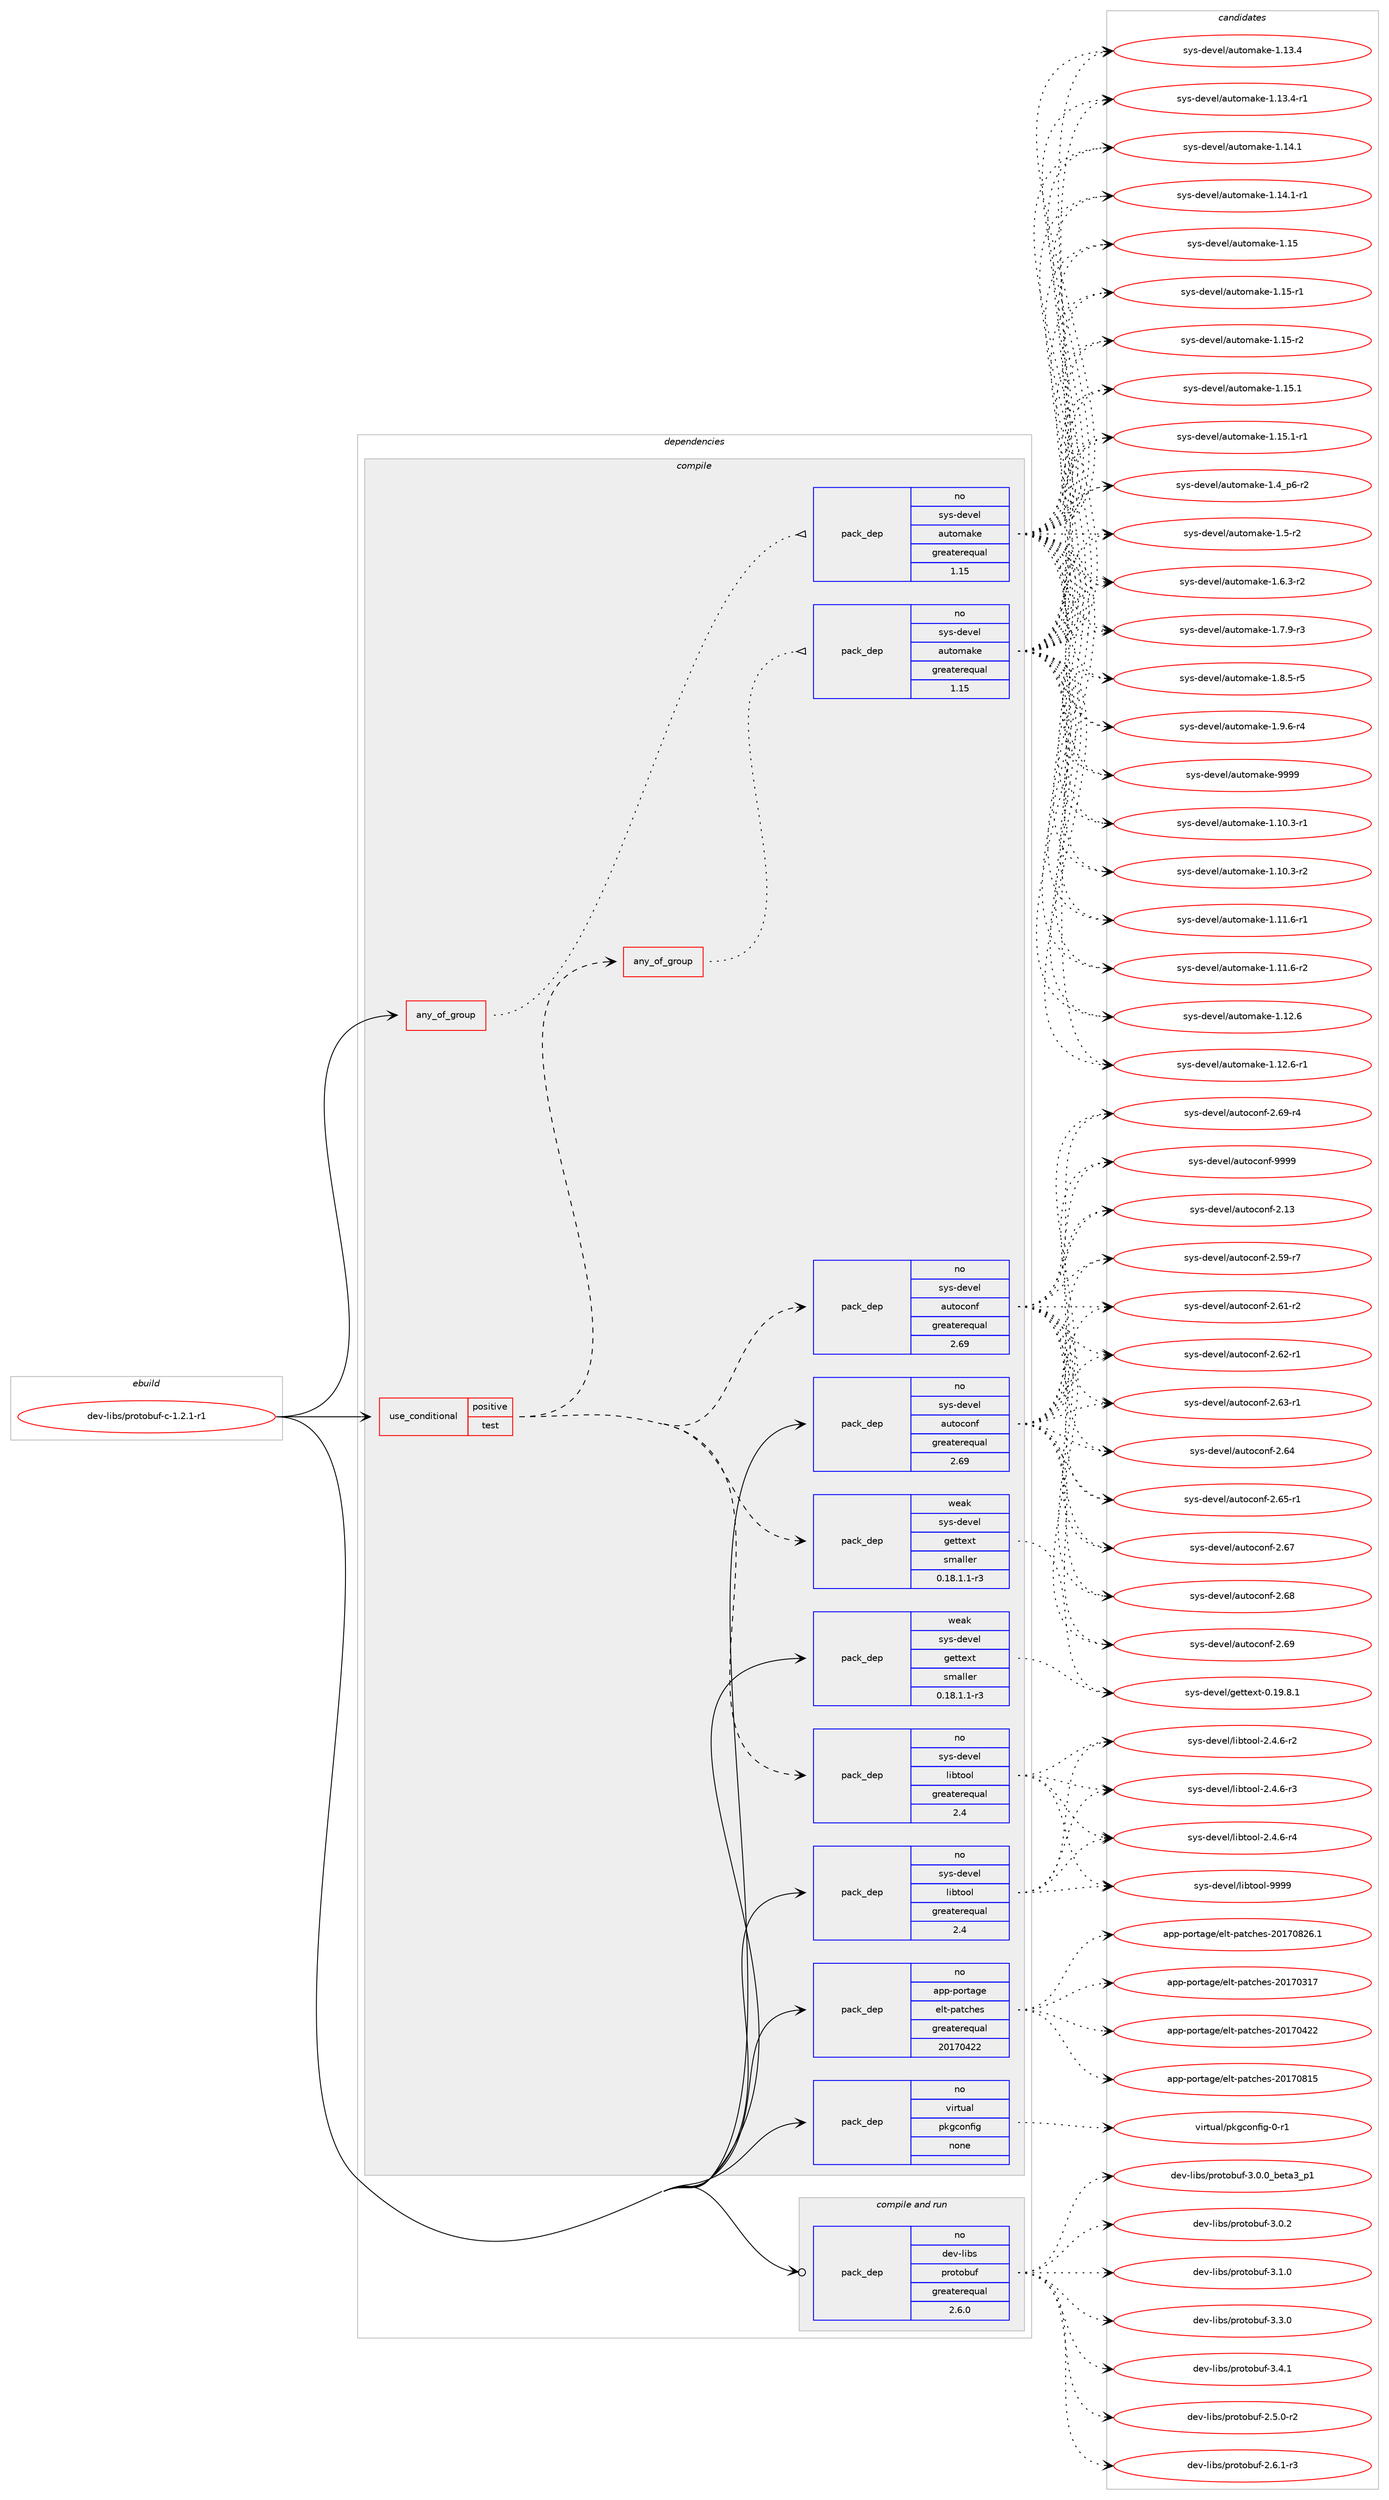digraph prolog {

# *************
# Graph options
# *************

newrank=true;
concentrate=true;
compound=true;
graph [rankdir=LR,fontname=Helvetica,fontsize=10,ranksep=1.5];#, ranksep=2.5, nodesep=0.2];
edge  [arrowhead=vee];
node  [fontname=Helvetica,fontsize=10];

# **********
# The ebuild
# **********

subgraph cluster_leftcol {
color=gray;
rank=same;
label=<<i>ebuild</i>>;
id [label="dev-libs/protobuf-c-1.2.1-r1", color=red, width=4, href="../dev-libs/protobuf-c-1.2.1-r1.svg"];
}

# ****************
# The dependencies
# ****************

subgraph cluster_midcol {
color=gray;
label=<<i>dependencies</i>>;
subgraph cluster_compile {
fillcolor="#eeeeee";
style=filled;
label=<<i>compile</i>>;
subgraph any3530 {
dependency118867 [label=<<TABLE BORDER="0" CELLBORDER="1" CELLSPACING="0" CELLPADDING="4"><TR><TD CELLPADDING="10">any_of_group</TD></TR></TABLE>>, shape=none, color=red];subgraph pack89574 {
dependency118868 [label=<<TABLE BORDER="0" CELLBORDER="1" CELLSPACING="0" CELLPADDING="4" WIDTH="220"><TR><TD ROWSPAN="6" CELLPADDING="30">pack_dep</TD></TR><TR><TD WIDTH="110">no</TD></TR><TR><TD>sys-devel</TD></TR><TR><TD>automake</TD></TR><TR><TD>greaterequal</TD></TR><TR><TD>1.15</TD></TR></TABLE>>, shape=none, color=blue];
}
dependency118867:e -> dependency118868:w [weight=20,style="dotted",arrowhead="oinv"];
}
id:e -> dependency118867:w [weight=20,style="solid",arrowhead="vee"];
subgraph cond25731 {
dependency118869 [label=<<TABLE BORDER="0" CELLBORDER="1" CELLSPACING="0" CELLPADDING="4"><TR><TD ROWSPAN="3" CELLPADDING="10">use_conditional</TD></TR><TR><TD>positive</TD></TR><TR><TD>test</TD></TR></TABLE>>, shape=none, color=red];
subgraph pack89575 {
dependency118870 [label=<<TABLE BORDER="0" CELLBORDER="1" CELLSPACING="0" CELLPADDING="4" WIDTH="220"><TR><TD ROWSPAN="6" CELLPADDING="30">pack_dep</TD></TR><TR><TD WIDTH="110">weak</TD></TR><TR><TD>sys-devel</TD></TR><TR><TD>gettext</TD></TR><TR><TD>smaller</TD></TR><TR><TD>0.18.1.1-r3</TD></TR></TABLE>>, shape=none, color=blue];
}
dependency118869:e -> dependency118870:w [weight=20,style="dashed",arrowhead="vee"];
subgraph any3531 {
dependency118871 [label=<<TABLE BORDER="0" CELLBORDER="1" CELLSPACING="0" CELLPADDING="4"><TR><TD CELLPADDING="10">any_of_group</TD></TR></TABLE>>, shape=none, color=red];subgraph pack89576 {
dependency118872 [label=<<TABLE BORDER="0" CELLBORDER="1" CELLSPACING="0" CELLPADDING="4" WIDTH="220"><TR><TD ROWSPAN="6" CELLPADDING="30">pack_dep</TD></TR><TR><TD WIDTH="110">no</TD></TR><TR><TD>sys-devel</TD></TR><TR><TD>automake</TD></TR><TR><TD>greaterequal</TD></TR><TR><TD>1.15</TD></TR></TABLE>>, shape=none, color=blue];
}
dependency118871:e -> dependency118872:w [weight=20,style="dotted",arrowhead="oinv"];
}
dependency118869:e -> dependency118871:w [weight=20,style="dashed",arrowhead="vee"];
subgraph pack89577 {
dependency118873 [label=<<TABLE BORDER="0" CELLBORDER="1" CELLSPACING="0" CELLPADDING="4" WIDTH="220"><TR><TD ROWSPAN="6" CELLPADDING="30">pack_dep</TD></TR><TR><TD WIDTH="110">no</TD></TR><TR><TD>sys-devel</TD></TR><TR><TD>autoconf</TD></TR><TR><TD>greaterequal</TD></TR><TR><TD>2.69</TD></TR></TABLE>>, shape=none, color=blue];
}
dependency118869:e -> dependency118873:w [weight=20,style="dashed",arrowhead="vee"];
subgraph pack89578 {
dependency118874 [label=<<TABLE BORDER="0" CELLBORDER="1" CELLSPACING="0" CELLPADDING="4" WIDTH="220"><TR><TD ROWSPAN="6" CELLPADDING="30">pack_dep</TD></TR><TR><TD WIDTH="110">no</TD></TR><TR><TD>sys-devel</TD></TR><TR><TD>libtool</TD></TR><TR><TD>greaterequal</TD></TR><TR><TD>2.4</TD></TR></TABLE>>, shape=none, color=blue];
}
dependency118869:e -> dependency118874:w [weight=20,style="dashed",arrowhead="vee"];
}
id:e -> dependency118869:w [weight=20,style="solid",arrowhead="vee"];
subgraph pack89579 {
dependency118875 [label=<<TABLE BORDER="0" CELLBORDER="1" CELLSPACING="0" CELLPADDING="4" WIDTH="220"><TR><TD ROWSPAN="6" CELLPADDING="30">pack_dep</TD></TR><TR><TD WIDTH="110">no</TD></TR><TR><TD>app-portage</TD></TR><TR><TD>elt-patches</TD></TR><TR><TD>greaterequal</TD></TR><TR><TD>20170422</TD></TR></TABLE>>, shape=none, color=blue];
}
id:e -> dependency118875:w [weight=20,style="solid",arrowhead="vee"];
subgraph pack89580 {
dependency118876 [label=<<TABLE BORDER="0" CELLBORDER="1" CELLSPACING="0" CELLPADDING="4" WIDTH="220"><TR><TD ROWSPAN="6" CELLPADDING="30">pack_dep</TD></TR><TR><TD WIDTH="110">no</TD></TR><TR><TD>sys-devel</TD></TR><TR><TD>autoconf</TD></TR><TR><TD>greaterequal</TD></TR><TR><TD>2.69</TD></TR></TABLE>>, shape=none, color=blue];
}
id:e -> dependency118876:w [weight=20,style="solid",arrowhead="vee"];
subgraph pack89581 {
dependency118877 [label=<<TABLE BORDER="0" CELLBORDER="1" CELLSPACING="0" CELLPADDING="4" WIDTH="220"><TR><TD ROWSPAN="6" CELLPADDING="30">pack_dep</TD></TR><TR><TD WIDTH="110">no</TD></TR><TR><TD>sys-devel</TD></TR><TR><TD>libtool</TD></TR><TR><TD>greaterequal</TD></TR><TR><TD>2.4</TD></TR></TABLE>>, shape=none, color=blue];
}
id:e -> dependency118877:w [weight=20,style="solid",arrowhead="vee"];
subgraph pack89582 {
dependency118878 [label=<<TABLE BORDER="0" CELLBORDER="1" CELLSPACING="0" CELLPADDING="4" WIDTH="220"><TR><TD ROWSPAN="6" CELLPADDING="30">pack_dep</TD></TR><TR><TD WIDTH="110">no</TD></TR><TR><TD>virtual</TD></TR><TR><TD>pkgconfig</TD></TR><TR><TD>none</TD></TR><TR><TD></TD></TR></TABLE>>, shape=none, color=blue];
}
id:e -> dependency118878:w [weight=20,style="solid",arrowhead="vee"];
subgraph pack89583 {
dependency118879 [label=<<TABLE BORDER="0" CELLBORDER="1" CELLSPACING="0" CELLPADDING="4" WIDTH="220"><TR><TD ROWSPAN="6" CELLPADDING="30">pack_dep</TD></TR><TR><TD WIDTH="110">weak</TD></TR><TR><TD>sys-devel</TD></TR><TR><TD>gettext</TD></TR><TR><TD>smaller</TD></TR><TR><TD>0.18.1.1-r3</TD></TR></TABLE>>, shape=none, color=blue];
}
id:e -> dependency118879:w [weight=20,style="solid",arrowhead="vee"];
}
subgraph cluster_compileandrun {
fillcolor="#eeeeee";
style=filled;
label=<<i>compile and run</i>>;
subgraph pack89584 {
dependency118880 [label=<<TABLE BORDER="0" CELLBORDER="1" CELLSPACING="0" CELLPADDING="4" WIDTH="220"><TR><TD ROWSPAN="6" CELLPADDING="30">pack_dep</TD></TR><TR><TD WIDTH="110">no</TD></TR><TR><TD>dev-libs</TD></TR><TR><TD>protobuf</TD></TR><TR><TD>greaterequal</TD></TR><TR><TD>2.6.0</TD></TR></TABLE>>, shape=none, color=blue];
}
id:e -> dependency118880:w [weight=20,style="solid",arrowhead="odotvee"];
}
subgraph cluster_run {
fillcolor="#eeeeee";
style=filled;
label=<<i>run</i>>;
}
}

# **************
# The candidates
# **************

subgraph cluster_choices {
rank=same;
color=gray;
label=<<i>candidates</i>>;

subgraph choice89574 {
color=black;
nodesep=1;
choice11512111545100101118101108479711711611110997107101454946494846514511449 [label="sys-devel/automake-1.10.3-r1", color=red, width=4,href="../sys-devel/automake-1.10.3-r1.svg"];
choice11512111545100101118101108479711711611110997107101454946494846514511450 [label="sys-devel/automake-1.10.3-r2", color=red, width=4,href="../sys-devel/automake-1.10.3-r2.svg"];
choice11512111545100101118101108479711711611110997107101454946494946544511449 [label="sys-devel/automake-1.11.6-r1", color=red, width=4,href="../sys-devel/automake-1.11.6-r1.svg"];
choice11512111545100101118101108479711711611110997107101454946494946544511450 [label="sys-devel/automake-1.11.6-r2", color=red, width=4,href="../sys-devel/automake-1.11.6-r2.svg"];
choice1151211154510010111810110847971171161111099710710145494649504654 [label="sys-devel/automake-1.12.6", color=red, width=4,href="../sys-devel/automake-1.12.6.svg"];
choice11512111545100101118101108479711711611110997107101454946495046544511449 [label="sys-devel/automake-1.12.6-r1", color=red, width=4,href="../sys-devel/automake-1.12.6-r1.svg"];
choice1151211154510010111810110847971171161111099710710145494649514652 [label="sys-devel/automake-1.13.4", color=red, width=4,href="../sys-devel/automake-1.13.4.svg"];
choice11512111545100101118101108479711711611110997107101454946495146524511449 [label="sys-devel/automake-1.13.4-r1", color=red, width=4,href="../sys-devel/automake-1.13.4-r1.svg"];
choice1151211154510010111810110847971171161111099710710145494649524649 [label="sys-devel/automake-1.14.1", color=red, width=4,href="../sys-devel/automake-1.14.1.svg"];
choice11512111545100101118101108479711711611110997107101454946495246494511449 [label="sys-devel/automake-1.14.1-r1", color=red, width=4,href="../sys-devel/automake-1.14.1-r1.svg"];
choice115121115451001011181011084797117116111109971071014549464953 [label="sys-devel/automake-1.15", color=red, width=4,href="../sys-devel/automake-1.15.svg"];
choice1151211154510010111810110847971171161111099710710145494649534511449 [label="sys-devel/automake-1.15-r1", color=red, width=4,href="../sys-devel/automake-1.15-r1.svg"];
choice1151211154510010111810110847971171161111099710710145494649534511450 [label="sys-devel/automake-1.15-r2", color=red, width=4,href="../sys-devel/automake-1.15-r2.svg"];
choice1151211154510010111810110847971171161111099710710145494649534649 [label="sys-devel/automake-1.15.1", color=red, width=4,href="../sys-devel/automake-1.15.1.svg"];
choice11512111545100101118101108479711711611110997107101454946495346494511449 [label="sys-devel/automake-1.15.1-r1", color=red, width=4,href="../sys-devel/automake-1.15.1-r1.svg"];
choice115121115451001011181011084797117116111109971071014549465295112544511450 [label="sys-devel/automake-1.4_p6-r2", color=red, width=4,href="../sys-devel/automake-1.4_p6-r2.svg"];
choice11512111545100101118101108479711711611110997107101454946534511450 [label="sys-devel/automake-1.5-r2", color=red, width=4,href="../sys-devel/automake-1.5-r2.svg"];
choice115121115451001011181011084797117116111109971071014549465446514511450 [label="sys-devel/automake-1.6.3-r2", color=red, width=4,href="../sys-devel/automake-1.6.3-r2.svg"];
choice115121115451001011181011084797117116111109971071014549465546574511451 [label="sys-devel/automake-1.7.9-r3", color=red, width=4,href="../sys-devel/automake-1.7.9-r3.svg"];
choice115121115451001011181011084797117116111109971071014549465646534511453 [label="sys-devel/automake-1.8.5-r5", color=red, width=4,href="../sys-devel/automake-1.8.5-r5.svg"];
choice115121115451001011181011084797117116111109971071014549465746544511452 [label="sys-devel/automake-1.9.6-r4", color=red, width=4,href="../sys-devel/automake-1.9.6-r4.svg"];
choice115121115451001011181011084797117116111109971071014557575757 [label="sys-devel/automake-9999", color=red, width=4,href="../sys-devel/automake-9999.svg"];
dependency118868:e -> choice11512111545100101118101108479711711611110997107101454946494846514511449:w [style=dotted,weight="100"];
dependency118868:e -> choice11512111545100101118101108479711711611110997107101454946494846514511450:w [style=dotted,weight="100"];
dependency118868:e -> choice11512111545100101118101108479711711611110997107101454946494946544511449:w [style=dotted,weight="100"];
dependency118868:e -> choice11512111545100101118101108479711711611110997107101454946494946544511450:w [style=dotted,weight="100"];
dependency118868:e -> choice1151211154510010111810110847971171161111099710710145494649504654:w [style=dotted,weight="100"];
dependency118868:e -> choice11512111545100101118101108479711711611110997107101454946495046544511449:w [style=dotted,weight="100"];
dependency118868:e -> choice1151211154510010111810110847971171161111099710710145494649514652:w [style=dotted,weight="100"];
dependency118868:e -> choice11512111545100101118101108479711711611110997107101454946495146524511449:w [style=dotted,weight="100"];
dependency118868:e -> choice1151211154510010111810110847971171161111099710710145494649524649:w [style=dotted,weight="100"];
dependency118868:e -> choice11512111545100101118101108479711711611110997107101454946495246494511449:w [style=dotted,weight="100"];
dependency118868:e -> choice115121115451001011181011084797117116111109971071014549464953:w [style=dotted,weight="100"];
dependency118868:e -> choice1151211154510010111810110847971171161111099710710145494649534511449:w [style=dotted,weight="100"];
dependency118868:e -> choice1151211154510010111810110847971171161111099710710145494649534511450:w [style=dotted,weight="100"];
dependency118868:e -> choice1151211154510010111810110847971171161111099710710145494649534649:w [style=dotted,weight="100"];
dependency118868:e -> choice11512111545100101118101108479711711611110997107101454946495346494511449:w [style=dotted,weight="100"];
dependency118868:e -> choice115121115451001011181011084797117116111109971071014549465295112544511450:w [style=dotted,weight="100"];
dependency118868:e -> choice11512111545100101118101108479711711611110997107101454946534511450:w [style=dotted,weight="100"];
dependency118868:e -> choice115121115451001011181011084797117116111109971071014549465446514511450:w [style=dotted,weight="100"];
dependency118868:e -> choice115121115451001011181011084797117116111109971071014549465546574511451:w [style=dotted,weight="100"];
dependency118868:e -> choice115121115451001011181011084797117116111109971071014549465646534511453:w [style=dotted,weight="100"];
dependency118868:e -> choice115121115451001011181011084797117116111109971071014549465746544511452:w [style=dotted,weight="100"];
dependency118868:e -> choice115121115451001011181011084797117116111109971071014557575757:w [style=dotted,weight="100"];
}
subgraph choice89575 {
color=black;
nodesep=1;
choice1151211154510010111810110847103101116116101120116454846495746564649 [label="sys-devel/gettext-0.19.8.1", color=red, width=4,href="../sys-devel/gettext-0.19.8.1.svg"];
dependency118870:e -> choice1151211154510010111810110847103101116116101120116454846495746564649:w [style=dotted,weight="100"];
}
subgraph choice89576 {
color=black;
nodesep=1;
choice11512111545100101118101108479711711611110997107101454946494846514511449 [label="sys-devel/automake-1.10.3-r1", color=red, width=4,href="../sys-devel/automake-1.10.3-r1.svg"];
choice11512111545100101118101108479711711611110997107101454946494846514511450 [label="sys-devel/automake-1.10.3-r2", color=red, width=4,href="../sys-devel/automake-1.10.3-r2.svg"];
choice11512111545100101118101108479711711611110997107101454946494946544511449 [label="sys-devel/automake-1.11.6-r1", color=red, width=4,href="../sys-devel/automake-1.11.6-r1.svg"];
choice11512111545100101118101108479711711611110997107101454946494946544511450 [label="sys-devel/automake-1.11.6-r2", color=red, width=4,href="../sys-devel/automake-1.11.6-r2.svg"];
choice1151211154510010111810110847971171161111099710710145494649504654 [label="sys-devel/automake-1.12.6", color=red, width=4,href="../sys-devel/automake-1.12.6.svg"];
choice11512111545100101118101108479711711611110997107101454946495046544511449 [label="sys-devel/automake-1.12.6-r1", color=red, width=4,href="../sys-devel/automake-1.12.6-r1.svg"];
choice1151211154510010111810110847971171161111099710710145494649514652 [label="sys-devel/automake-1.13.4", color=red, width=4,href="../sys-devel/automake-1.13.4.svg"];
choice11512111545100101118101108479711711611110997107101454946495146524511449 [label="sys-devel/automake-1.13.4-r1", color=red, width=4,href="../sys-devel/automake-1.13.4-r1.svg"];
choice1151211154510010111810110847971171161111099710710145494649524649 [label="sys-devel/automake-1.14.1", color=red, width=4,href="../sys-devel/automake-1.14.1.svg"];
choice11512111545100101118101108479711711611110997107101454946495246494511449 [label="sys-devel/automake-1.14.1-r1", color=red, width=4,href="../sys-devel/automake-1.14.1-r1.svg"];
choice115121115451001011181011084797117116111109971071014549464953 [label="sys-devel/automake-1.15", color=red, width=4,href="../sys-devel/automake-1.15.svg"];
choice1151211154510010111810110847971171161111099710710145494649534511449 [label="sys-devel/automake-1.15-r1", color=red, width=4,href="../sys-devel/automake-1.15-r1.svg"];
choice1151211154510010111810110847971171161111099710710145494649534511450 [label="sys-devel/automake-1.15-r2", color=red, width=4,href="../sys-devel/automake-1.15-r2.svg"];
choice1151211154510010111810110847971171161111099710710145494649534649 [label="sys-devel/automake-1.15.1", color=red, width=4,href="../sys-devel/automake-1.15.1.svg"];
choice11512111545100101118101108479711711611110997107101454946495346494511449 [label="sys-devel/automake-1.15.1-r1", color=red, width=4,href="../sys-devel/automake-1.15.1-r1.svg"];
choice115121115451001011181011084797117116111109971071014549465295112544511450 [label="sys-devel/automake-1.4_p6-r2", color=red, width=4,href="../sys-devel/automake-1.4_p6-r2.svg"];
choice11512111545100101118101108479711711611110997107101454946534511450 [label="sys-devel/automake-1.5-r2", color=red, width=4,href="../sys-devel/automake-1.5-r2.svg"];
choice115121115451001011181011084797117116111109971071014549465446514511450 [label="sys-devel/automake-1.6.3-r2", color=red, width=4,href="../sys-devel/automake-1.6.3-r2.svg"];
choice115121115451001011181011084797117116111109971071014549465546574511451 [label="sys-devel/automake-1.7.9-r3", color=red, width=4,href="../sys-devel/automake-1.7.9-r3.svg"];
choice115121115451001011181011084797117116111109971071014549465646534511453 [label="sys-devel/automake-1.8.5-r5", color=red, width=4,href="../sys-devel/automake-1.8.5-r5.svg"];
choice115121115451001011181011084797117116111109971071014549465746544511452 [label="sys-devel/automake-1.9.6-r4", color=red, width=4,href="../sys-devel/automake-1.9.6-r4.svg"];
choice115121115451001011181011084797117116111109971071014557575757 [label="sys-devel/automake-9999", color=red, width=4,href="../sys-devel/automake-9999.svg"];
dependency118872:e -> choice11512111545100101118101108479711711611110997107101454946494846514511449:w [style=dotted,weight="100"];
dependency118872:e -> choice11512111545100101118101108479711711611110997107101454946494846514511450:w [style=dotted,weight="100"];
dependency118872:e -> choice11512111545100101118101108479711711611110997107101454946494946544511449:w [style=dotted,weight="100"];
dependency118872:e -> choice11512111545100101118101108479711711611110997107101454946494946544511450:w [style=dotted,weight="100"];
dependency118872:e -> choice1151211154510010111810110847971171161111099710710145494649504654:w [style=dotted,weight="100"];
dependency118872:e -> choice11512111545100101118101108479711711611110997107101454946495046544511449:w [style=dotted,weight="100"];
dependency118872:e -> choice1151211154510010111810110847971171161111099710710145494649514652:w [style=dotted,weight="100"];
dependency118872:e -> choice11512111545100101118101108479711711611110997107101454946495146524511449:w [style=dotted,weight="100"];
dependency118872:e -> choice1151211154510010111810110847971171161111099710710145494649524649:w [style=dotted,weight="100"];
dependency118872:e -> choice11512111545100101118101108479711711611110997107101454946495246494511449:w [style=dotted,weight="100"];
dependency118872:e -> choice115121115451001011181011084797117116111109971071014549464953:w [style=dotted,weight="100"];
dependency118872:e -> choice1151211154510010111810110847971171161111099710710145494649534511449:w [style=dotted,weight="100"];
dependency118872:e -> choice1151211154510010111810110847971171161111099710710145494649534511450:w [style=dotted,weight="100"];
dependency118872:e -> choice1151211154510010111810110847971171161111099710710145494649534649:w [style=dotted,weight="100"];
dependency118872:e -> choice11512111545100101118101108479711711611110997107101454946495346494511449:w [style=dotted,weight="100"];
dependency118872:e -> choice115121115451001011181011084797117116111109971071014549465295112544511450:w [style=dotted,weight="100"];
dependency118872:e -> choice11512111545100101118101108479711711611110997107101454946534511450:w [style=dotted,weight="100"];
dependency118872:e -> choice115121115451001011181011084797117116111109971071014549465446514511450:w [style=dotted,weight="100"];
dependency118872:e -> choice115121115451001011181011084797117116111109971071014549465546574511451:w [style=dotted,weight="100"];
dependency118872:e -> choice115121115451001011181011084797117116111109971071014549465646534511453:w [style=dotted,weight="100"];
dependency118872:e -> choice115121115451001011181011084797117116111109971071014549465746544511452:w [style=dotted,weight="100"];
dependency118872:e -> choice115121115451001011181011084797117116111109971071014557575757:w [style=dotted,weight="100"];
}
subgraph choice89577 {
color=black;
nodesep=1;
choice115121115451001011181011084797117116111991111101024550464951 [label="sys-devel/autoconf-2.13", color=red, width=4,href="../sys-devel/autoconf-2.13.svg"];
choice1151211154510010111810110847971171161119911111010245504653574511455 [label="sys-devel/autoconf-2.59-r7", color=red, width=4,href="../sys-devel/autoconf-2.59-r7.svg"];
choice1151211154510010111810110847971171161119911111010245504654494511450 [label="sys-devel/autoconf-2.61-r2", color=red, width=4,href="../sys-devel/autoconf-2.61-r2.svg"];
choice1151211154510010111810110847971171161119911111010245504654504511449 [label="sys-devel/autoconf-2.62-r1", color=red, width=4,href="../sys-devel/autoconf-2.62-r1.svg"];
choice1151211154510010111810110847971171161119911111010245504654514511449 [label="sys-devel/autoconf-2.63-r1", color=red, width=4,href="../sys-devel/autoconf-2.63-r1.svg"];
choice115121115451001011181011084797117116111991111101024550465452 [label="sys-devel/autoconf-2.64", color=red, width=4,href="../sys-devel/autoconf-2.64.svg"];
choice1151211154510010111810110847971171161119911111010245504654534511449 [label="sys-devel/autoconf-2.65-r1", color=red, width=4,href="../sys-devel/autoconf-2.65-r1.svg"];
choice115121115451001011181011084797117116111991111101024550465455 [label="sys-devel/autoconf-2.67", color=red, width=4,href="../sys-devel/autoconf-2.67.svg"];
choice115121115451001011181011084797117116111991111101024550465456 [label="sys-devel/autoconf-2.68", color=red, width=4,href="../sys-devel/autoconf-2.68.svg"];
choice115121115451001011181011084797117116111991111101024550465457 [label="sys-devel/autoconf-2.69", color=red, width=4,href="../sys-devel/autoconf-2.69.svg"];
choice1151211154510010111810110847971171161119911111010245504654574511452 [label="sys-devel/autoconf-2.69-r4", color=red, width=4,href="../sys-devel/autoconf-2.69-r4.svg"];
choice115121115451001011181011084797117116111991111101024557575757 [label="sys-devel/autoconf-9999", color=red, width=4,href="../sys-devel/autoconf-9999.svg"];
dependency118873:e -> choice115121115451001011181011084797117116111991111101024550464951:w [style=dotted,weight="100"];
dependency118873:e -> choice1151211154510010111810110847971171161119911111010245504653574511455:w [style=dotted,weight="100"];
dependency118873:e -> choice1151211154510010111810110847971171161119911111010245504654494511450:w [style=dotted,weight="100"];
dependency118873:e -> choice1151211154510010111810110847971171161119911111010245504654504511449:w [style=dotted,weight="100"];
dependency118873:e -> choice1151211154510010111810110847971171161119911111010245504654514511449:w [style=dotted,weight="100"];
dependency118873:e -> choice115121115451001011181011084797117116111991111101024550465452:w [style=dotted,weight="100"];
dependency118873:e -> choice1151211154510010111810110847971171161119911111010245504654534511449:w [style=dotted,weight="100"];
dependency118873:e -> choice115121115451001011181011084797117116111991111101024550465455:w [style=dotted,weight="100"];
dependency118873:e -> choice115121115451001011181011084797117116111991111101024550465456:w [style=dotted,weight="100"];
dependency118873:e -> choice115121115451001011181011084797117116111991111101024550465457:w [style=dotted,weight="100"];
dependency118873:e -> choice1151211154510010111810110847971171161119911111010245504654574511452:w [style=dotted,weight="100"];
dependency118873:e -> choice115121115451001011181011084797117116111991111101024557575757:w [style=dotted,weight="100"];
}
subgraph choice89578 {
color=black;
nodesep=1;
choice1151211154510010111810110847108105981161111111084550465246544511450 [label="sys-devel/libtool-2.4.6-r2", color=red, width=4,href="../sys-devel/libtool-2.4.6-r2.svg"];
choice1151211154510010111810110847108105981161111111084550465246544511451 [label="sys-devel/libtool-2.4.6-r3", color=red, width=4,href="../sys-devel/libtool-2.4.6-r3.svg"];
choice1151211154510010111810110847108105981161111111084550465246544511452 [label="sys-devel/libtool-2.4.6-r4", color=red, width=4,href="../sys-devel/libtool-2.4.6-r4.svg"];
choice1151211154510010111810110847108105981161111111084557575757 [label="sys-devel/libtool-9999", color=red, width=4,href="../sys-devel/libtool-9999.svg"];
dependency118874:e -> choice1151211154510010111810110847108105981161111111084550465246544511450:w [style=dotted,weight="100"];
dependency118874:e -> choice1151211154510010111810110847108105981161111111084550465246544511451:w [style=dotted,weight="100"];
dependency118874:e -> choice1151211154510010111810110847108105981161111111084550465246544511452:w [style=dotted,weight="100"];
dependency118874:e -> choice1151211154510010111810110847108105981161111111084557575757:w [style=dotted,weight="100"];
}
subgraph choice89579 {
color=black;
nodesep=1;
choice97112112451121111141169710310147101108116451129711699104101115455048495548514955 [label="app-portage/elt-patches-20170317", color=red, width=4,href="../app-portage/elt-patches-20170317.svg"];
choice97112112451121111141169710310147101108116451129711699104101115455048495548525050 [label="app-portage/elt-patches-20170422", color=red, width=4,href="../app-portage/elt-patches-20170422.svg"];
choice97112112451121111141169710310147101108116451129711699104101115455048495548564953 [label="app-portage/elt-patches-20170815", color=red, width=4,href="../app-portage/elt-patches-20170815.svg"];
choice971121124511211111411697103101471011081164511297116991041011154550484955485650544649 [label="app-portage/elt-patches-20170826.1", color=red, width=4,href="../app-portage/elt-patches-20170826.1.svg"];
dependency118875:e -> choice97112112451121111141169710310147101108116451129711699104101115455048495548514955:w [style=dotted,weight="100"];
dependency118875:e -> choice97112112451121111141169710310147101108116451129711699104101115455048495548525050:w [style=dotted,weight="100"];
dependency118875:e -> choice97112112451121111141169710310147101108116451129711699104101115455048495548564953:w [style=dotted,weight="100"];
dependency118875:e -> choice971121124511211111411697103101471011081164511297116991041011154550484955485650544649:w [style=dotted,weight="100"];
}
subgraph choice89580 {
color=black;
nodesep=1;
choice115121115451001011181011084797117116111991111101024550464951 [label="sys-devel/autoconf-2.13", color=red, width=4,href="../sys-devel/autoconf-2.13.svg"];
choice1151211154510010111810110847971171161119911111010245504653574511455 [label="sys-devel/autoconf-2.59-r7", color=red, width=4,href="../sys-devel/autoconf-2.59-r7.svg"];
choice1151211154510010111810110847971171161119911111010245504654494511450 [label="sys-devel/autoconf-2.61-r2", color=red, width=4,href="../sys-devel/autoconf-2.61-r2.svg"];
choice1151211154510010111810110847971171161119911111010245504654504511449 [label="sys-devel/autoconf-2.62-r1", color=red, width=4,href="../sys-devel/autoconf-2.62-r1.svg"];
choice1151211154510010111810110847971171161119911111010245504654514511449 [label="sys-devel/autoconf-2.63-r1", color=red, width=4,href="../sys-devel/autoconf-2.63-r1.svg"];
choice115121115451001011181011084797117116111991111101024550465452 [label="sys-devel/autoconf-2.64", color=red, width=4,href="../sys-devel/autoconf-2.64.svg"];
choice1151211154510010111810110847971171161119911111010245504654534511449 [label="sys-devel/autoconf-2.65-r1", color=red, width=4,href="../sys-devel/autoconf-2.65-r1.svg"];
choice115121115451001011181011084797117116111991111101024550465455 [label="sys-devel/autoconf-2.67", color=red, width=4,href="../sys-devel/autoconf-2.67.svg"];
choice115121115451001011181011084797117116111991111101024550465456 [label="sys-devel/autoconf-2.68", color=red, width=4,href="../sys-devel/autoconf-2.68.svg"];
choice115121115451001011181011084797117116111991111101024550465457 [label="sys-devel/autoconf-2.69", color=red, width=4,href="../sys-devel/autoconf-2.69.svg"];
choice1151211154510010111810110847971171161119911111010245504654574511452 [label="sys-devel/autoconf-2.69-r4", color=red, width=4,href="../sys-devel/autoconf-2.69-r4.svg"];
choice115121115451001011181011084797117116111991111101024557575757 [label="sys-devel/autoconf-9999", color=red, width=4,href="../sys-devel/autoconf-9999.svg"];
dependency118876:e -> choice115121115451001011181011084797117116111991111101024550464951:w [style=dotted,weight="100"];
dependency118876:e -> choice1151211154510010111810110847971171161119911111010245504653574511455:w [style=dotted,weight="100"];
dependency118876:e -> choice1151211154510010111810110847971171161119911111010245504654494511450:w [style=dotted,weight="100"];
dependency118876:e -> choice1151211154510010111810110847971171161119911111010245504654504511449:w [style=dotted,weight="100"];
dependency118876:e -> choice1151211154510010111810110847971171161119911111010245504654514511449:w [style=dotted,weight="100"];
dependency118876:e -> choice115121115451001011181011084797117116111991111101024550465452:w [style=dotted,weight="100"];
dependency118876:e -> choice1151211154510010111810110847971171161119911111010245504654534511449:w [style=dotted,weight="100"];
dependency118876:e -> choice115121115451001011181011084797117116111991111101024550465455:w [style=dotted,weight="100"];
dependency118876:e -> choice115121115451001011181011084797117116111991111101024550465456:w [style=dotted,weight="100"];
dependency118876:e -> choice115121115451001011181011084797117116111991111101024550465457:w [style=dotted,weight="100"];
dependency118876:e -> choice1151211154510010111810110847971171161119911111010245504654574511452:w [style=dotted,weight="100"];
dependency118876:e -> choice115121115451001011181011084797117116111991111101024557575757:w [style=dotted,weight="100"];
}
subgraph choice89581 {
color=black;
nodesep=1;
choice1151211154510010111810110847108105981161111111084550465246544511450 [label="sys-devel/libtool-2.4.6-r2", color=red, width=4,href="../sys-devel/libtool-2.4.6-r2.svg"];
choice1151211154510010111810110847108105981161111111084550465246544511451 [label="sys-devel/libtool-2.4.6-r3", color=red, width=4,href="../sys-devel/libtool-2.4.6-r3.svg"];
choice1151211154510010111810110847108105981161111111084550465246544511452 [label="sys-devel/libtool-2.4.6-r4", color=red, width=4,href="../sys-devel/libtool-2.4.6-r4.svg"];
choice1151211154510010111810110847108105981161111111084557575757 [label="sys-devel/libtool-9999", color=red, width=4,href="../sys-devel/libtool-9999.svg"];
dependency118877:e -> choice1151211154510010111810110847108105981161111111084550465246544511450:w [style=dotted,weight="100"];
dependency118877:e -> choice1151211154510010111810110847108105981161111111084550465246544511451:w [style=dotted,weight="100"];
dependency118877:e -> choice1151211154510010111810110847108105981161111111084550465246544511452:w [style=dotted,weight="100"];
dependency118877:e -> choice1151211154510010111810110847108105981161111111084557575757:w [style=dotted,weight="100"];
}
subgraph choice89582 {
color=black;
nodesep=1;
choice11810511411611797108471121071039911111010210510345484511449 [label="virtual/pkgconfig-0-r1", color=red, width=4,href="../virtual/pkgconfig-0-r1.svg"];
dependency118878:e -> choice11810511411611797108471121071039911111010210510345484511449:w [style=dotted,weight="100"];
}
subgraph choice89583 {
color=black;
nodesep=1;
choice1151211154510010111810110847103101116116101120116454846495746564649 [label="sys-devel/gettext-0.19.8.1", color=red, width=4,href="../sys-devel/gettext-0.19.8.1.svg"];
dependency118879:e -> choice1151211154510010111810110847103101116116101120116454846495746564649:w [style=dotted,weight="100"];
}
subgraph choice89584 {
color=black;
nodesep=1;
choice100101118451081059811547112114111116111981171024550465346484511450 [label="dev-libs/protobuf-2.5.0-r2", color=red, width=4,href="../dev-libs/protobuf-2.5.0-r2.svg"];
choice100101118451081059811547112114111116111981171024550465446494511451 [label="dev-libs/protobuf-2.6.1-r3", color=red, width=4,href="../dev-libs/protobuf-2.6.1-r3.svg"];
choice10010111845108105981154711211411111611198117102455146484648959810111697519511249 [label="dev-libs/protobuf-3.0.0_beta3_p1", color=red, width=4,href="../dev-libs/protobuf-3.0.0_beta3_p1.svg"];
choice10010111845108105981154711211411111611198117102455146484650 [label="dev-libs/protobuf-3.0.2", color=red, width=4,href="../dev-libs/protobuf-3.0.2.svg"];
choice10010111845108105981154711211411111611198117102455146494648 [label="dev-libs/protobuf-3.1.0", color=red, width=4,href="../dev-libs/protobuf-3.1.0.svg"];
choice10010111845108105981154711211411111611198117102455146514648 [label="dev-libs/protobuf-3.3.0", color=red, width=4,href="../dev-libs/protobuf-3.3.0.svg"];
choice10010111845108105981154711211411111611198117102455146524649 [label="dev-libs/protobuf-3.4.1", color=red, width=4,href="../dev-libs/protobuf-3.4.1.svg"];
dependency118880:e -> choice100101118451081059811547112114111116111981171024550465346484511450:w [style=dotted,weight="100"];
dependency118880:e -> choice100101118451081059811547112114111116111981171024550465446494511451:w [style=dotted,weight="100"];
dependency118880:e -> choice10010111845108105981154711211411111611198117102455146484648959810111697519511249:w [style=dotted,weight="100"];
dependency118880:e -> choice10010111845108105981154711211411111611198117102455146484650:w [style=dotted,weight="100"];
dependency118880:e -> choice10010111845108105981154711211411111611198117102455146494648:w [style=dotted,weight="100"];
dependency118880:e -> choice10010111845108105981154711211411111611198117102455146514648:w [style=dotted,weight="100"];
dependency118880:e -> choice10010111845108105981154711211411111611198117102455146524649:w [style=dotted,weight="100"];
}
}

}
